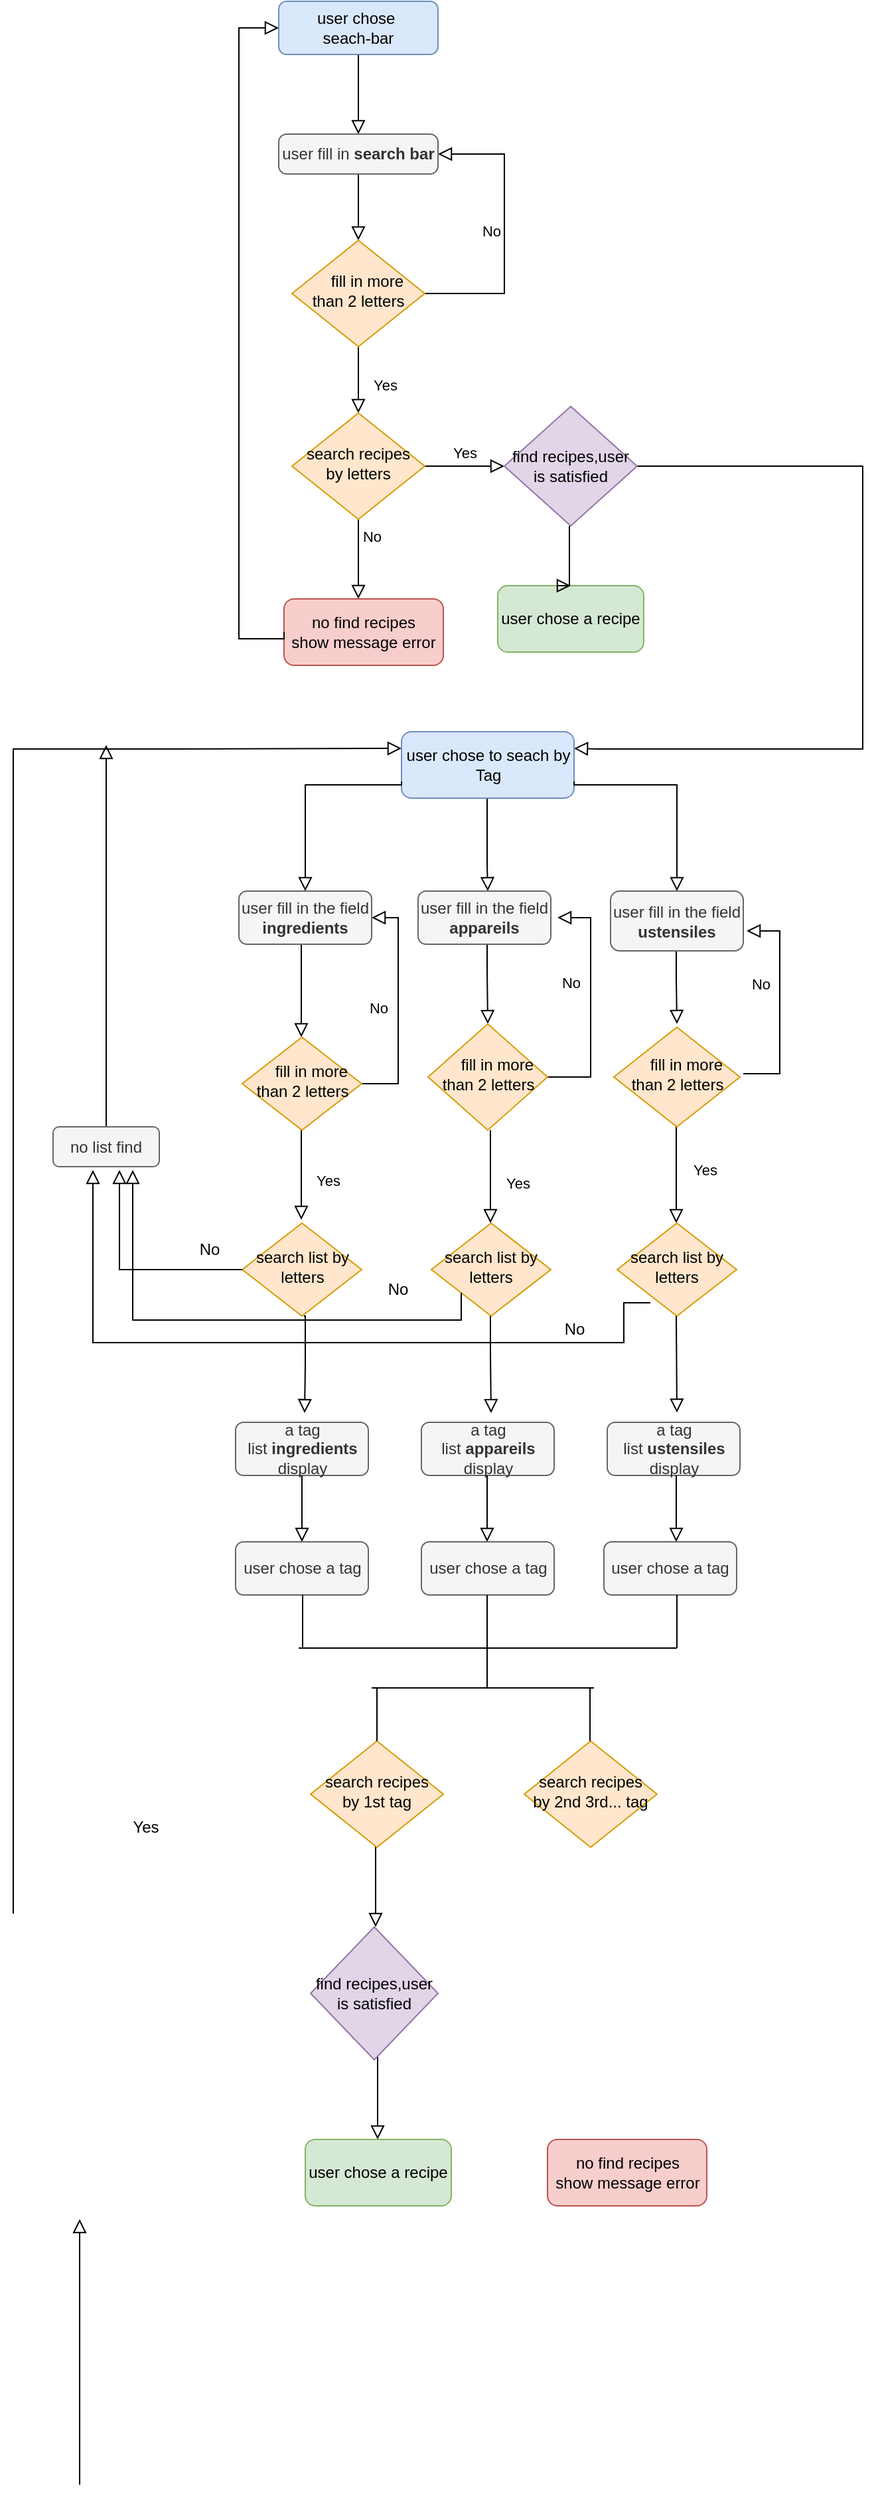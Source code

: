 <mxfile version="20.8.23" type="github">
  <diagram id="C5RBs43oDa-KdzZeNtuy" name="Page-1">
    <mxGraphModel dx="794" dy="470" grid="1" gridSize="10" guides="1" tooltips="1" connect="1" arrows="1" fold="1" page="1" pageScale="1" pageWidth="827" pageHeight="1169" math="0" shadow="0">
      <root>
        <mxCell id="WIyWlLk6GJQsqaUBKTNV-0" />
        <mxCell id="WIyWlLk6GJQsqaUBKTNV-1" parent="WIyWlLk6GJQsqaUBKTNV-0" />
        <mxCell id="X-NVyT03_OLUuBxPUhSe-19" value="" style="rounded=0;html=1;jettySize=auto;orthogonalLoop=1;fontSize=11;endArrow=block;endFill=0;endSize=8;strokeWidth=1;shadow=0;labelBackgroundColor=none;edgeStyle=orthogonalEdgeStyle;startArrow=none;" edge="1" parent="WIyWlLk6GJQsqaUBKTNV-1">
          <mxGeometry relative="1" as="geometry">
            <mxPoint x="414.5" y="1560" as="sourcePoint" />
            <mxPoint x="414.5" y="1630" as="targetPoint" />
            <Array as="points">
              <mxPoint x="414.5" y="1560" />
              <mxPoint x="414.5" y="1610" />
            </Array>
          </mxGeometry>
        </mxCell>
        <mxCell id="X-NVyT03_OLUuBxPUhSe-17" value="" style="rounded=0;html=1;jettySize=auto;orthogonalLoop=1;fontSize=11;endArrow=block;endFill=0;endSize=8;strokeWidth=1;shadow=0;labelBackgroundColor=none;edgeStyle=orthogonalEdgeStyle;startArrow=none;" edge="1" parent="WIyWlLk6GJQsqaUBKTNV-1">
          <mxGeometry relative="1" as="geometry">
            <mxPoint x="413" y="1400" as="sourcePoint" />
            <mxPoint x="413" y="1470" as="targetPoint" />
            <Array as="points">
              <mxPoint x="413" y="1400" />
              <mxPoint x="413" y="1450" />
            </Array>
          </mxGeometry>
        </mxCell>
        <mxCell id="31tux1Goh4Iy1uYEQLMt-0" value="" style="rounded=0;html=1;jettySize=auto;orthogonalLoop=1;fontSize=11;endArrow=block;endFill=0;endSize=8;strokeWidth=1;shadow=0;labelBackgroundColor=none;edgeStyle=orthogonalEdgeStyle;startArrow=none;exitX=1;exitY=0.5;exitDx=0;exitDy=0;entryX=1;entryY=0.25;entryDx=0;entryDy=0;" edge="1" parent="WIyWlLk6GJQsqaUBKTNV-1" source="0oWMRBIrys1C75dJp6SK-87" target="4S_YMhKhraTVdfH6s-NW-65">
          <mxGeometry relative="1" as="geometry">
            <mxPoint x="640" y="420" as="sourcePoint" />
            <mxPoint x="580" y="650" as="targetPoint" />
            <Array as="points">
              <mxPoint x="780" y="370" />
              <mxPoint x="780" y="583" />
              <mxPoint x="580" y="583" />
            </Array>
          </mxGeometry>
        </mxCell>
        <mxCell id="0oWMRBIrys1C75dJp6SK-9" value="" style="rounded=0;html=1;jettySize=auto;orthogonalLoop=1;fontSize=11;endArrow=block;endFill=0;endSize=8;strokeWidth=1;shadow=0;labelBackgroundColor=none;edgeStyle=orthogonalEdgeStyle;startArrow=none;exitX=0.5;exitY=1;exitDx=0;exitDy=0;entryX=0.5;entryY=0;entryDx=0;entryDy=0;" edge="1" parent="WIyWlLk6GJQsqaUBKTNV-1" source="WIyWlLk6GJQsqaUBKTNV-3" target="0oWMRBIrys1C75dJp6SK-2">
          <mxGeometry relative="1" as="geometry">
            <mxPoint x="399.25" y="30" as="sourcePoint" />
            <mxPoint x="400.75" y="100" as="targetPoint" />
            <Array as="points" />
          </mxGeometry>
        </mxCell>
        <mxCell id="WIyWlLk6GJQsqaUBKTNV-2" value="" style="rounded=0;html=1;jettySize=auto;orthogonalLoop=1;fontSize=11;endArrow=block;endFill=0;endSize=8;strokeWidth=1;shadow=0;labelBackgroundColor=none;edgeStyle=orthogonalEdgeStyle;startArrow=none;exitX=0.5;exitY=1;exitDx=0;exitDy=0;" parent="WIyWlLk6GJQsqaUBKTNV-1" source="0oWMRBIrys1C75dJp6SK-2" edge="1">
          <mxGeometry relative="1" as="geometry">
            <mxPoint x="400" y="190" as="sourcePoint" />
            <mxPoint x="400" y="200" as="targetPoint" />
            <Array as="points" />
          </mxGeometry>
        </mxCell>
        <mxCell id="WIyWlLk6GJQsqaUBKTNV-4" value="Yes" style="rounded=0;html=1;jettySize=auto;orthogonalLoop=1;fontSize=11;endArrow=block;endFill=0;endSize=8;strokeWidth=1;shadow=0;labelBackgroundColor=none;edgeStyle=orthogonalEdgeStyle;" parent="WIyWlLk6GJQsqaUBKTNV-1" source="WIyWlLk6GJQsqaUBKTNV-6" edge="1">
          <mxGeometry x="0.15" y="20" relative="1" as="geometry">
            <mxPoint as="offset" />
            <mxPoint x="400" y="330" as="targetPoint" />
          </mxGeometry>
        </mxCell>
        <mxCell id="WIyWlLk6GJQsqaUBKTNV-5" value="No" style="edgeStyle=orthogonalEdgeStyle;rounded=0;html=1;jettySize=auto;orthogonalLoop=1;fontSize=11;endArrow=block;endFill=0;endSize=8;strokeWidth=1;shadow=0;labelBackgroundColor=none;entryX=1;entryY=0.5;entryDx=0;entryDy=0;" parent="WIyWlLk6GJQsqaUBKTNV-1" source="WIyWlLk6GJQsqaUBKTNV-6" target="0oWMRBIrys1C75dJp6SK-2" edge="1">
          <mxGeometry y="10" relative="1" as="geometry">
            <mxPoint as="offset" />
            <mxPoint x="500" y="290" as="targetPoint" />
            <Array as="points">
              <mxPoint x="510" y="240" />
              <mxPoint x="510" y="135" />
            </Array>
          </mxGeometry>
        </mxCell>
        <mxCell id="WIyWlLk6GJQsqaUBKTNV-6" value="&amp;nbsp; &amp;nbsp; fill in more than 2 letters" style="rhombus;whiteSpace=wrap;html=1;shadow=0;fontFamily=Helvetica;fontSize=12;align=center;strokeWidth=1;spacing=6;spacingTop=-4;fillColor=#ffe6cc;strokeColor=#d79b00;" parent="WIyWlLk6GJQsqaUBKTNV-1" vertex="1">
          <mxGeometry x="350" y="200" width="100" height="80" as="geometry" />
        </mxCell>
        <mxCell id="WIyWlLk6GJQsqaUBKTNV-8" value="No" style="rounded=0;html=1;jettySize=auto;orthogonalLoop=1;fontSize=11;endArrow=block;endFill=0;endSize=8;strokeWidth=1;shadow=0;labelBackgroundColor=none;edgeStyle=orthogonalEdgeStyle;" parent="WIyWlLk6GJQsqaUBKTNV-1" source="WIyWlLk6GJQsqaUBKTNV-10" edge="1">
          <mxGeometry x="-0.563" y="10" relative="1" as="geometry">
            <mxPoint as="offset" />
            <mxPoint x="400" y="470" as="targetPoint" />
          </mxGeometry>
        </mxCell>
        <mxCell id="WIyWlLk6GJQsqaUBKTNV-9" value="Yes" style="edgeStyle=orthogonalEdgeStyle;rounded=0;html=1;jettySize=auto;orthogonalLoop=1;fontSize=11;endArrow=block;endFill=0;endSize=8;strokeWidth=1;shadow=0;labelBackgroundColor=none;entryX=0;entryY=0.5;entryDx=0;entryDy=0;" parent="WIyWlLk6GJQsqaUBKTNV-1" source="WIyWlLk6GJQsqaUBKTNV-10" target="0oWMRBIrys1C75dJp6SK-87" edge="1">
          <mxGeometry x="-0.005" y="10" relative="1" as="geometry">
            <mxPoint as="offset" />
            <mxPoint x="510" y="450.1" as="targetPoint" />
          </mxGeometry>
        </mxCell>
        <mxCell id="WIyWlLk6GJQsqaUBKTNV-10" value="search recipes by letters" style="rhombus;whiteSpace=wrap;html=1;shadow=0;fontFamily=Helvetica;fontSize=12;align=center;strokeWidth=1;spacing=6;spacingTop=-4;fillColor=#ffe6cc;strokeColor=#d79b00;" parent="WIyWlLk6GJQsqaUBKTNV-1" vertex="1">
          <mxGeometry x="350" y="330" width="100" height="80" as="geometry" />
        </mxCell>
        <mxCell id="WIyWlLk6GJQsqaUBKTNV-11" value="no find recipes&lt;br&gt;show message error" style="rounded=1;whiteSpace=wrap;html=1;fontSize=12;glass=0;strokeWidth=1;shadow=0;fillColor=#f8cecc;strokeColor=#b85450;" parent="WIyWlLk6GJQsqaUBKTNV-1" vertex="1">
          <mxGeometry x="344" y="470" width="120" height="50" as="geometry" />
        </mxCell>
        <mxCell id="0oWMRBIrys1C75dJp6SK-2" value="user fill in &lt;b&gt;search bar&lt;/b&gt;" style="rounded=1;whiteSpace=wrap;html=1;arcSize=20;fillColor=#f5f5f5;fontColor=#333333;strokeColor=#666666;" vertex="1" parent="WIyWlLk6GJQsqaUBKTNV-1">
          <mxGeometry x="340" y="120" width="120" height="30" as="geometry" />
        </mxCell>
        <mxCell id="0oWMRBIrys1C75dJp6SK-10" value="" style="rounded=0;html=1;jettySize=auto;orthogonalLoop=1;fontSize=11;endArrow=none;endFill=0;endSize=8;strokeWidth=1;shadow=0;labelBackgroundColor=none;edgeStyle=orthogonalEdgeStyle;startArrow=none;exitX=0.489;exitY=1.122;exitDx=0;exitDy=0;exitPerimeter=0;entryX=0.5;entryY=0;entryDx=0;entryDy=0;" edge="1" parent="WIyWlLk6GJQsqaUBKTNV-1" target="WIyWlLk6GJQsqaUBKTNV-3">
          <mxGeometry relative="1" as="geometry">
            <mxPoint x="399.25" y="30" as="sourcePoint" />
            <mxPoint x="400" y="120" as="targetPoint" />
            <Array as="points" />
          </mxGeometry>
        </mxCell>
        <mxCell id="WIyWlLk6GJQsqaUBKTNV-3" value="user chose&amp;nbsp;&lt;br&gt;seach-bar" style="rounded=1;whiteSpace=wrap;html=1;fontSize=12;glass=0;strokeWidth=1;shadow=0;fillColor=#dae8fc;strokeColor=#6c8ebf;" parent="WIyWlLk6GJQsqaUBKTNV-1" vertex="1">
          <mxGeometry x="340" y="20" width="120" height="40" as="geometry" />
        </mxCell>
        <mxCell id="0oWMRBIrys1C75dJp6SK-17" value="user chose a recipe" style="rounded=1;whiteSpace=wrap;html=1;fontSize=12;glass=0;strokeWidth=1;shadow=0;fillColor=#d5e8d4;strokeColor=#82b366;" vertex="1" parent="WIyWlLk6GJQsqaUBKTNV-1">
          <mxGeometry x="505" y="460" width="110" height="50" as="geometry" />
        </mxCell>
        <mxCell id="0oWMRBIrys1C75dJp6SK-24" value="" style="rounded=0;html=1;jettySize=auto;orthogonalLoop=1;fontSize=11;endArrow=block;endFill=0;endSize=8;strokeWidth=1;shadow=0;labelBackgroundColor=none;edgeStyle=orthogonalEdgeStyle;startArrow=none;entryX=0;entryY=0.5;entryDx=0;entryDy=0;exitX=0;exitY=0.5;exitDx=0;exitDy=0;" edge="1" parent="WIyWlLk6GJQsqaUBKTNV-1" source="WIyWlLk6GJQsqaUBKTNV-11" target="WIyWlLk6GJQsqaUBKTNV-3">
          <mxGeometry relative="1" as="geometry">
            <mxPoint x="320" y="620" as="sourcePoint" />
            <mxPoint x="300" y="10" as="targetPoint" />
            <Array as="points">
              <mxPoint x="344" y="500" />
              <mxPoint x="310" y="500" />
              <mxPoint x="310" y="40" />
            </Array>
          </mxGeometry>
        </mxCell>
        <mxCell id="0oWMRBIrys1C75dJp6SK-87" value="find recipes,user is satisfied" style="rhombus;whiteSpace=wrap;html=1;fillColor=#e1d5e7;strokeColor=#9673a6;" vertex="1" parent="WIyWlLk6GJQsqaUBKTNV-1">
          <mxGeometry x="510" y="325" width="100" height="90" as="geometry" />
        </mxCell>
        <mxCell id="31tux1Goh4Iy1uYEQLMt-1" value="" style="rounded=0;html=1;jettySize=auto;orthogonalLoop=1;fontSize=11;endArrow=block;endFill=0;endSize=8;strokeWidth=1;shadow=0;labelBackgroundColor=none;edgeStyle=orthogonalEdgeStyle;startArrow=none;exitX=0.5;exitY=1;exitDx=0;exitDy=0;" edge="1" parent="WIyWlLk6GJQsqaUBKTNV-1">
          <mxGeometry relative="1" as="geometry">
            <mxPoint x="559" y="415" as="sourcePoint" />
            <mxPoint x="560" y="460" as="targetPoint" />
            <Array as="points">
              <mxPoint x="559" y="445" />
              <mxPoint x="559" y="445" />
            </Array>
          </mxGeometry>
        </mxCell>
        <mxCell id="4S_YMhKhraTVdfH6s-NW-54" value="Yes" style="rounded=0;html=1;jettySize=auto;orthogonalLoop=1;fontSize=11;endArrow=block;endFill=0;endSize=8;strokeWidth=1;shadow=0;labelBackgroundColor=none;edgeStyle=orthogonalEdgeStyle;" edge="1" parent="WIyWlLk6GJQsqaUBKTNV-1">
          <mxGeometry x="0.143" y="20" relative="1" as="geometry">
            <mxPoint as="offset" />
            <mxPoint x="357" y="867.5" as="sourcePoint" />
            <mxPoint x="357" y="937.5" as="targetPoint" />
          </mxGeometry>
        </mxCell>
        <mxCell id="4S_YMhKhraTVdfH6s-NW-55" value="Yes" style="rounded=0;html=1;jettySize=auto;orthogonalLoop=1;fontSize=11;endArrow=block;endFill=0;endSize=8;strokeWidth=1;shadow=0;labelBackgroundColor=none;edgeStyle=orthogonalEdgeStyle;" edge="1" parent="WIyWlLk6GJQsqaUBKTNV-1">
          <mxGeometry x="0.111" y="21" relative="1" as="geometry">
            <mxPoint as="offset" />
            <mxPoint x="639.5" y="870" as="sourcePoint" />
            <mxPoint x="639.5" y="940" as="targetPoint" />
            <Array as="points">
              <mxPoint x="639.5" y="860" />
              <mxPoint x="639.5" y="860" />
            </Array>
          </mxGeometry>
        </mxCell>
        <mxCell id="4S_YMhKhraTVdfH6s-NW-56" value="Yes" style="rounded=0;html=1;jettySize=auto;orthogonalLoop=1;fontSize=11;endArrow=block;endFill=0;endSize=8;strokeWidth=1;shadow=0;labelBackgroundColor=none;edgeStyle=orthogonalEdgeStyle;" edge="1" parent="WIyWlLk6GJQsqaUBKTNV-1">
          <mxGeometry x="0.143" y="20" relative="1" as="geometry">
            <mxPoint as="offset" />
            <mxPoint x="499.5" y="870" as="sourcePoint" />
            <mxPoint x="499.5" y="940" as="targetPoint" />
          </mxGeometry>
        </mxCell>
        <mxCell id="4S_YMhKhraTVdfH6s-NW-57" value="" style="rounded=0;html=1;jettySize=auto;orthogonalLoop=1;fontSize=11;endArrow=block;endFill=0;endSize=8;strokeWidth=1;shadow=0;labelBackgroundColor=none;edgeStyle=orthogonalEdgeStyle;startArrow=none;entryX=0;entryY=0.25;entryDx=0;entryDy=0;entryPerimeter=0;" edge="1" parent="WIyWlLk6GJQsqaUBKTNV-1" target="4S_YMhKhraTVdfH6s-NW-65">
          <mxGeometry relative="1" as="geometry">
            <mxPoint x="140" y="1460" as="sourcePoint" />
            <mxPoint x="380" y="640" as="targetPoint" />
            <Array as="points">
              <mxPoint x="140" y="583" />
              <mxPoint x="260" y="583" />
            </Array>
          </mxGeometry>
        </mxCell>
        <mxCell id="4S_YMhKhraTVdfH6s-NW-58" value="" style="rounded=0;html=1;jettySize=auto;orthogonalLoop=1;fontSize=11;endArrow=block;endFill=0;endSize=8;strokeWidth=1;shadow=0;labelBackgroundColor=none;edgeStyle=orthogonalEdgeStyle;startArrow=none;exitX=0.5;exitY=0;exitDx=0;exitDy=0;" edge="1" parent="WIyWlLk6GJQsqaUBKTNV-1" source="4S_YMhKhraTVdfH6s-NW-74">
          <mxGeometry relative="1" as="geometry">
            <mxPoint x="210" y="780" as="sourcePoint" />
            <mxPoint x="210" y="580" as="targetPoint" />
            <Array as="points">
              <mxPoint x="210" y="868" />
            </Array>
          </mxGeometry>
        </mxCell>
        <mxCell id="4S_YMhKhraTVdfH6s-NW-59" value="No" style="edgeStyle=orthogonalEdgeStyle;rounded=0;html=1;jettySize=auto;orthogonalLoop=1;fontSize=11;endArrow=block;endFill=0;endSize=8;strokeWidth=1;shadow=0;labelBackgroundColor=none;exitX=1;exitY=0.5;exitDx=0;exitDy=0;entryX=1;entryY=0.5;entryDx=0;entryDy=0;" edge="1" parent="WIyWlLk6GJQsqaUBKTNV-1" source="4S_YMhKhraTVdfH6s-NW-71" target="4S_YMhKhraTVdfH6s-NW-66">
          <mxGeometry x="-0.023" y="15" relative="1" as="geometry">
            <mxPoint as="offset" />
            <mxPoint x="410" y="850" as="sourcePoint" />
            <mxPoint x="430" y="760" as="targetPoint" />
            <Array as="points">
              <mxPoint x="430" y="835" />
              <mxPoint x="430" y="710" />
            </Array>
          </mxGeometry>
        </mxCell>
        <mxCell id="4S_YMhKhraTVdfH6s-NW-60" value="No" style="edgeStyle=orthogonalEdgeStyle;rounded=0;html=1;jettySize=auto;orthogonalLoop=1;fontSize=11;endArrow=block;endFill=0;endSize=8;strokeWidth=1;shadow=0;labelBackgroundColor=none;exitX=0.93;exitY=0.5;exitDx=0;exitDy=0;exitPerimeter=0;" edge="1" parent="WIyWlLk6GJQsqaUBKTNV-1" source="4S_YMhKhraTVdfH6s-NW-72">
          <mxGeometry x="0.189" y="15" relative="1" as="geometry">
            <mxPoint as="offset" />
            <mxPoint x="540" y="885" as="sourcePoint" />
            <mxPoint x="550" y="710" as="targetPoint" />
            <Array as="points">
              <mxPoint x="575" y="830" />
              <mxPoint x="575" y="710" />
            </Array>
          </mxGeometry>
        </mxCell>
        <mxCell id="4S_YMhKhraTVdfH6s-NW-61" value="" style="rounded=0;html=1;jettySize=auto;orthogonalLoop=1;fontSize=11;endArrow=block;endFill=0;endSize=8;strokeWidth=1;shadow=0;labelBackgroundColor=none;edgeStyle=orthogonalEdgeStyle;startArrow=none;" edge="1" parent="WIyWlLk6GJQsqaUBKTNV-1">
          <mxGeometry relative="1" as="geometry">
            <mxPoint x="639.5" y="735" as="sourcePoint" />
            <mxPoint x="640" y="790" as="targetPoint" />
            <Array as="points">
              <mxPoint x="639.5" y="755" />
            </Array>
          </mxGeometry>
        </mxCell>
        <mxCell id="4S_YMhKhraTVdfH6s-NW-62" value="" style="rounded=0;html=1;jettySize=auto;orthogonalLoop=1;fontSize=11;endArrow=block;endFill=0;endSize=8;strokeWidth=1;shadow=0;labelBackgroundColor=none;edgeStyle=orthogonalEdgeStyle;startArrow=none;exitX=0.5;exitY=1;exitDx=0;exitDy=0;" edge="1" parent="WIyWlLk6GJQsqaUBKTNV-1">
          <mxGeometry relative="1" as="geometry">
            <mxPoint x="497" y="620" as="sourcePoint" />
            <mxPoint x="497.5" y="690" as="targetPoint" />
            <Array as="points">
              <mxPoint x="497.5" y="670" />
              <mxPoint x="497.5" y="670" />
            </Array>
          </mxGeometry>
        </mxCell>
        <mxCell id="4S_YMhKhraTVdfH6s-NW-63" value="" style="rounded=0;html=1;jettySize=auto;orthogonalLoop=1;fontSize=11;endArrow=block;endFill=0;endSize=8;strokeWidth=1;shadow=0;labelBackgroundColor=none;edgeStyle=orthogonalEdgeStyle;startArrow=none;exitX=0.5;exitY=1;exitDx=0;exitDy=0;" edge="1" parent="WIyWlLk6GJQsqaUBKTNV-1">
          <mxGeometry relative="1" as="geometry">
            <mxPoint x="497" y="730" as="sourcePoint" />
            <mxPoint x="497.5" y="790" as="targetPoint" />
            <Array as="points">
              <mxPoint x="497.5" y="750" />
              <mxPoint x="497.5" y="750" />
            </Array>
          </mxGeometry>
        </mxCell>
        <mxCell id="4S_YMhKhraTVdfH6s-NW-64" value="" style="rounded=0;html=1;jettySize=auto;orthogonalLoop=1;fontSize=11;endArrow=block;endFill=0;endSize=8;strokeWidth=1;shadow=0;labelBackgroundColor=none;edgeStyle=orthogonalEdgeStyle;startArrow=none;" edge="1" parent="WIyWlLk6GJQsqaUBKTNV-1">
          <mxGeometry relative="1" as="geometry">
            <mxPoint x="357" y="750" as="sourcePoint" />
            <mxPoint x="357" y="800" as="targetPoint" />
            <Array as="points">
              <mxPoint x="357" y="730" />
              <mxPoint x="357" y="730" />
            </Array>
          </mxGeometry>
        </mxCell>
        <mxCell id="4S_YMhKhraTVdfH6s-NW-65" value="user chose to seach by Tag" style="rounded=1;whiteSpace=wrap;html=1;fontSize=12;glass=0;strokeWidth=1;shadow=0;fillColor=#dae8fc;strokeColor=#6c8ebf;" vertex="1" parent="WIyWlLk6GJQsqaUBKTNV-1">
          <mxGeometry x="432.5" y="570" width="130" height="50" as="geometry" />
        </mxCell>
        <mxCell id="4S_YMhKhraTVdfH6s-NW-66" value="user fill in the field &lt;b&gt;ingredients&lt;/b&gt;" style="rounded=1;whiteSpace=wrap;html=1;fillColor=#f5f5f5;fontColor=#333333;strokeColor=#666666;" vertex="1" parent="WIyWlLk6GJQsqaUBKTNV-1">
          <mxGeometry x="310" y="690" width="100" height="40" as="geometry" />
        </mxCell>
        <mxCell id="4S_YMhKhraTVdfH6s-NW-67" value="user fill in the field &lt;b&gt;appareils&lt;/b&gt;" style="rounded=1;whiteSpace=wrap;html=1;fillColor=#f5f5f5;fontColor=#333333;strokeColor=#666666;" vertex="1" parent="WIyWlLk6GJQsqaUBKTNV-1">
          <mxGeometry x="445" y="690" width="100" height="40" as="geometry" />
        </mxCell>
        <mxCell id="4S_YMhKhraTVdfH6s-NW-68" value="user fill in the field &lt;b&gt;ustensiles&lt;/b&gt;" style="rounded=1;whiteSpace=wrap;html=1;fillColor=#f5f5f5;fontColor=#333333;strokeColor=#666666;" vertex="1" parent="WIyWlLk6GJQsqaUBKTNV-1">
          <mxGeometry x="590" y="690" width="100" height="45" as="geometry" />
        </mxCell>
        <mxCell id="4S_YMhKhraTVdfH6s-NW-69" value="" style="rounded=0;html=1;jettySize=auto;orthogonalLoop=1;fontSize=11;endArrow=block;endFill=0;endSize=8;strokeWidth=1;shadow=0;labelBackgroundColor=none;edgeStyle=orthogonalEdgeStyle;startArrow=none;exitX=0;exitY=0.75;exitDx=0;exitDy=0;" edge="1" parent="WIyWlLk6GJQsqaUBKTNV-1" source="4S_YMhKhraTVdfH6s-NW-65">
          <mxGeometry relative="1" as="geometry">
            <mxPoint x="360" y="660" as="sourcePoint" />
            <mxPoint x="360" y="690" as="targetPoint" />
            <Array as="points">
              <mxPoint x="433" y="610" />
              <mxPoint x="360" y="610" />
            </Array>
          </mxGeometry>
        </mxCell>
        <mxCell id="4S_YMhKhraTVdfH6s-NW-70" value="" style="rounded=0;html=1;jettySize=auto;orthogonalLoop=1;fontSize=11;endArrow=block;endFill=0;endSize=8;strokeWidth=1;shadow=0;labelBackgroundColor=none;edgeStyle=orthogonalEdgeStyle;startArrow=none;exitX=1;exitY=0.75;exitDx=0;exitDy=0;" edge="1" parent="WIyWlLk6GJQsqaUBKTNV-1" source="4S_YMhKhraTVdfH6s-NW-65">
          <mxGeometry relative="1" as="geometry">
            <mxPoint x="720.5" y="660" as="sourcePoint" />
            <mxPoint x="640" y="690" as="targetPoint" />
            <Array as="points">
              <mxPoint x="563" y="610" />
              <mxPoint x="640" y="610" />
            </Array>
          </mxGeometry>
        </mxCell>
        <mxCell id="4S_YMhKhraTVdfH6s-NW-71" value="&amp;nbsp; &amp;nbsp; fill in more than 2 letters" style="rhombus;whiteSpace=wrap;html=1;shadow=0;fontFamily=Helvetica;fontSize=12;align=center;strokeWidth=1;spacing=6;spacingTop=-4;fillColor=#ffe6cc;strokeColor=#d79b00;" vertex="1" parent="WIyWlLk6GJQsqaUBKTNV-1">
          <mxGeometry x="312.5" y="800" width="90" height="70" as="geometry" />
        </mxCell>
        <mxCell id="4S_YMhKhraTVdfH6s-NW-72" value="&amp;nbsp; &amp;nbsp; fill in more than 2 letters" style="rhombus;whiteSpace=wrap;html=1;shadow=0;fontFamily=Helvetica;fontSize=12;align=center;strokeWidth=1;spacing=6;spacingTop=-4;fillColor=#ffe6cc;strokeColor=#d79b00;" vertex="1" parent="WIyWlLk6GJQsqaUBKTNV-1">
          <mxGeometry x="452.5" y="790" width="90" height="80" as="geometry" />
        </mxCell>
        <mxCell id="4S_YMhKhraTVdfH6s-NW-73" value="&amp;nbsp; &amp;nbsp; fill in more than 2 letters" style="rhombus;whiteSpace=wrap;html=1;shadow=0;fontFamily=Helvetica;fontSize=12;align=center;strokeWidth=1;spacing=6;spacingTop=-4;fillColor=#ffe6cc;strokeColor=#d79b00;" vertex="1" parent="WIyWlLk6GJQsqaUBKTNV-1">
          <mxGeometry x="592.5" y="792.5" width="95" height="75" as="geometry" />
        </mxCell>
        <mxCell id="4S_YMhKhraTVdfH6s-NW-74" value="no list find" style="rounded=1;whiteSpace=wrap;html=1;fillColor=#f5f5f5;fontColor=#333333;strokeColor=#666666;" vertex="1" parent="WIyWlLk6GJQsqaUBKTNV-1">
          <mxGeometry x="170" y="867.5" width="80" height="30" as="geometry" />
        </mxCell>
        <mxCell id="4S_YMhKhraTVdfH6s-NW-75" value="a tag list&amp;nbsp;&lt;b style=&quot;border-color: var(--border-color);&quot;&gt;appareils&lt;/b&gt;&lt;br&gt;display" style="rounded=1;whiteSpace=wrap;html=1;fillColor=#f5f5f5;fontColor=#333333;strokeColor=#666666;" vertex="1" parent="WIyWlLk6GJQsqaUBKTNV-1">
          <mxGeometry x="447.5" y="1090" width="100" height="40" as="geometry" />
        </mxCell>
        <mxCell id="4S_YMhKhraTVdfH6s-NW-76" value="a tag list&amp;nbsp;&lt;b style=&quot;border-color: var(--border-color);&quot;&gt;ustensiles&lt;/b&gt;&lt;br&gt;display" style="rounded=1;whiteSpace=wrap;html=1;fillColor=#f5f5f5;fontColor=#333333;strokeColor=#666666;" vertex="1" parent="WIyWlLk6GJQsqaUBKTNV-1">
          <mxGeometry x="587.5" y="1090" width="100" height="40" as="geometry" />
        </mxCell>
        <mxCell id="4S_YMhKhraTVdfH6s-NW-77" value="a tag list&amp;nbsp;&lt;b&gt;ingredients &lt;/b&gt;display" style="rounded=1;whiteSpace=wrap;html=1;fillColor=#f5f5f5;fontColor=#333333;strokeColor=#666666;" vertex="1" parent="WIyWlLk6GJQsqaUBKTNV-1">
          <mxGeometry x="307.5" y="1090" width="100" height="40" as="geometry" />
        </mxCell>
        <mxCell id="4S_YMhKhraTVdfH6s-NW-79" style="edgeStyle=orthogonalEdgeStyle;rounded=0;orthogonalLoop=1;jettySize=auto;html=1;exitX=0.5;exitY=1;exitDx=0;exitDy=0;strokeColor=default;" edge="1" parent="WIyWlLk6GJQsqaUBKTNV-1" source="4S_YMhKhraTVdfH6s-NW-74" target="4S_YMhKhraTVdfH6s-NW-74">
          <mxGeometry relative="1" as="geometry" />
        </mxCell>
        <mxCell id="4S_YMhKhraTVdfH6s-NW-80" value="user chose a tag" style="rounded=1;whiteSpace=wrap;html=1;fillColor=#f5f5f5;fontColor=#333333;strokeColor=#666666;" vertex="1" parent="WIyWlLk6GJQsqaUBKTNV-1">
          <mxGeometry x="585" y="1180" width="100" height="40" as="geometry" />
        </mxCell>
        <mxCell id="4S_YMhKhraTVdfH6s-NW-81" value="user chose a tag" style="rounded=1;whiteSpace=wrap;html=1;fillColor=#f5f5f5;fontColor=#333333;strokeColor=#666666;" vertex="1" parent="WIyWlLk6GJQsqaUBKTNV-1">
          <mxGeometry x="447.5" y="1180" width="100" height="40" as="geometry" />
        </mxCell>
        <mxCell id="4S_YMhKhraTVdfH6s-NW-82" value="user chose a tag" style="rounded=1;whiteSpace=wrap;html=1;fillColor=#f5f5f5;fontColor=#333333;strokeColor=#666666;" vertex="1" parent="WIyWlLk6GJQsqaUBKTNV-1">
          <mxGeometry x="307.5" y="1180" width="100" height="40" as="geometry" />
        </mxCell>
        <mxCell id="4S_YMhKhraTVdfH6s-NW-83" value="" style="rounded=0;html=1;jettySize=auto;orthogonalLoop=1;fontSize=11;endArrow=block;endFill=0;endSize=8;strokeWidth=1;shadow=0;labelBackgroundColor=none;edgeStyle=orthogonalEdgeStyle;startArrow=none;entryX=0.5;entryY=0;entryDx=0;entryDy=0;exitX=0.5;exitY=1;exitDx=0;exitDy=0;" edge="1" parent="WIyWlLk6GJQsqaUBKTNV-1" source="4S_YMhKhraTVdfH6s-NW-77" target="4S_YMhKhraTVdfH6s-NW-82">
          <mxGeometry relative="1" as="geometry">
            <mxPoint x="177.5" y="1220" as="sourcePoint" />
            <mxPoint x="182.5" y="1470" as="targetPoint" />
            <Array as="points" />
          </mxGeometry>
        </mxCell>
        <mxCell id="4S_YMhKhraTVdfH6s-NW-84" value="" style="rounded=0;html=1;jettySize=auto;orthogonalLoop=1;fontSize=11;endArrow=block;endFill=0;endSize=8;strokeWidth=1;shadow=0;labelBackgroundColor=none;edgeStyle=orthogonalEdgeStyle;startArrow=none;entryX=0.5;entryY=0;entryDx=0;entryDy=0;exitX=0.5;exitY=1;exitDx=0;exitDy=0;" edge="1" parent="WIyWlLk6GJQsqaUBKTNV-1">
          <mxGeometry relative="1" as="geometry">
            <mxPoint x="497" y="1130" as="sourcePoint" />
            <mxPoint x="497" y="1180" as="targetPoint" />
            <Array as="points">
              <mxPoint x="497.5" y="1179.75" />
            </Array>
          </mxGeometry>
        </mxCell>
        <mxCell id="4S_YMhKhraTVdfH6s-NW-85" value="" style="rounded=0;html=1;jettySize=auto;orthogonalLoop=1;fontSize=11;endArrow=block;endFill=0;endSize=8;strokeWidth=1;shadow=0;labelBackgroundColor=none;edgeStyle=orthogonalEdgeStyle;startArrow=none;entryX=0.5;entryY=0;entryDx=0;entryDy=0;exitX=0.5;exitY=1;exitDx=0;exitDy=0;" edge="1" parent="WIyWlLk6GJQsqaUBKTNV-1">
          <mxGeometry relative="1" as="geometry">
            <mxPoint x="639.5" y="1130" as="sourcePoint" />
            <mxPoint x="639.5" y="1180" as="targetPoint" />
            <Array as="points" />
          </mxGeometry>
        </mxCell>
        <mxCell id="4S_YMhKhraTVdfH6s-NW-87" value="" style="rounded=0;html=1;jettySize=auto;orthogonalLoop=1;fontSize=11;endArrow=block;endFill=0;endSize=8;strokeWidth=1;shadow=0;labelBackgroundColor=none;edgeStyle=orthogonalEdgeStyle;startArrow=none;" edge="1" parent="WIyWlLk6GJQsqaUBKTNV-1">
          <mxGeometry relative="1" as="geometry">
            <mxPoint x="190" y="1890" as="sourcePoint" />
            <mxPoint x="190" y="1690" as="targetPoint" />
            <Array as="points">
              <mxPoint x="190" y="1700" />
            </Array>
          </mxGeometry>
        </mxCell>
        <mxCell id="4S_YMhKhraTVdfH6s-NW-88" value="Yes" style="text;html=1;strokeColor=none;fillColor=none;align=center;verticalAlign=middle;whiteSpace=wrap;rounded=0;" vertex="1" parent="WIyWlLk6GJQsqaUBKTNV-1">
          <mxGeometry x="210" y="1380" width="60" height="30" as="geometry" />
        </mxCell>
        <mxCell id="4S_YMhKhraTVdfH6s-NW-89" value="search list by letters" style="rhombus;whiteSpace=wrap;html=1;shadow=0;fontFamily=Helvetica;fontSize=12;align=center;strokeWidth=1;spacing=6;spacingTop=-4;fillColor=#ffe6cc;strokeColor=#d79b00;" vertex="1" parent="WIyWlLk6GJQsqaUBKTNV-1">
          <mxGeometry x="312.5" y="940" width="90" height="70" as="geometry" />
        </mxCell>
        <mxCell id="4S_YMhKhraTVdfH6s-NW-90" value="search list by letters" style="rhombus;whiteSpace=wrap;html=1;shadow=0;fontFamily=Helvetica;fontSize=12;align=center;strokeWidth=1;spacing=6;spacingTop=-4;fillColor=#ffe6cc;strokeColor=#d79b00;" vertex="1" parent="WIyWlLk6GJQsqaUBKTNV-1">
          <mxGeometry x="455" y="940" width="90" height="70" as="geometry" />
        </mxCell>
        <mxCell id="4S_YMhKhraTVdfH6s-NW-91" value="search list by letters" style="rhombus;whiteSpace=wrap;html=1;shadow=0;fontFamily=Helvetica;fontSize=12;align=center;strokeWidth=1;spacing=6;spacingTop=-4;fillColor=#ffe6cc;strokeColor=#d79b00;" vertex="1" parent="WIyWlLk6GJQsqaUBKTNV-1">
          <mxGeometry x="595" y="940" width="90" height="70" as="geometry" />
        </mxCell>
        <mxCell id="4S_YMhKhraTVdfH6s-NW-94" value="" style="rounded=0;html=1;jettySize=auto;orthogonalLoop=1;fontSize=11;endArrow=block;endFill=0;endSize=8;strokeWidth=1;shadow=0;labelBackgroundColor=none;edgeStyle=orthogonalEdgeStyle;startArrow=none;exitX=0.5;exitY=1;exitDx=0;exitDy=0;entryX=0.525;entryY=-0.183;entryDx=0;entryDy=0;entryPerimeter=0;" edge="1" parent="WIyWlLk6GJQsqaUBKTNV-1" target="4S_YMhKhraTVdfH6s-NW-76">
          <mxGeometry relative="1" as="geometry">
            <mxPoint x="639.5" y="1010" as="sourcePoint" />
            <mxPoint x="639.5" y="1070" as="targetPoint" />
            <Array as="points" />
          </mxGeometry>
        </mxCell>
        <mxCell id="4S_YMhKhraTVdfH6s-NW-95" value="" style="rounded=0;html=1;jettySize=auto;orthogonalLoop=1;fontSize=11;endArrow=block;endFill=0;endSize=8;strokeWidth=1;shadow=0;labelBackgroundColor=none;edgeStyle=orthogonalEdgeStyle;startArrow=none;exitX=0;exitY=0.5;exitDx=0;exitDy=0;" edge="1" parent="WIyWlLk6GJQsqaUBKTNV-1" source="4S_YMhKhraTVdfH6s-NW-89">
          <mxGeometry relative="1" as="geometry">
            <mxPoint x="180" y="1070" as="sourcePoint" />
            <mxPoint x="220" y="900" as="targetPoint" />
            <Array as="points">
              <mxPoint x="220" y="975" />
            </Array>
          </mxGeometry>
        </mxCell>
        <mxCell id="4S_YMhKhraTVdfH6s-NW-96" value="" style="rounded=0;html=1;jettySize=auto;orthogonalLoop=1;fontSize=11;endArrow=block;endFill=0;endSize=8;strokeWidth=1;shadow=0;labelBackgroundColor=none;edgeStyle=orthogonalEdgeStyle;startArrow=none;exitX=0;exitY=1;exitDx=0;exitDy=0;" edge="1" parent="WIyWlLk6GJQsqaUBKTNV-1" source="4S_YMhKhraTVdfH6s-NW-90">
          <mxGeometry relative="1" as="geometry">
            <mxPoint x="460" y="1040" as="sourcePoint" />
            <mxPoint x="230" y="900" as="targetPoint" />
            <Array as="points">
              <mxPoint x="478" y="1013" />
              <mxPoint x="230" y="1013" />
            </Array>
          </mxGeometry>
        </mxCell>
        <mxCell id="4S_YMhKhraTVdfH6s-NW-97" value="" style="rounded=0;html=1;jettySize=auto;orthogonalLoop=1;fontSize=11;endArrow=block;endFill=0;endSize=8;strokeWidth=1;shadow=0;labelBackgroundColor=none;edgeStyle=orthogonalEdgeStyle;startArrow=none;" edge="1" parent="WIyWlLk6GJQsqaUBKTNV-1">
          <mxGeometry relative="1" as="geometry">
            <mxPoint x="620" y="1000" as="sourcePoint" />
            <mxPoint x="200" y="900" as="targetPoint" />
            <Array as="points">
              <mxPoint x="600" y="1000" />
              <mxPoint x="600" y="1030" />
              <mxPoint x="200" y="1030" />
            </Array>
          </mxGeometry>
        </mxCell>
        <mxCell id="4S_YMhKhraTVdfH6s-NW-98" value="No" style="text;html=1;strokeColor=none;fillColor=none;align=center;verticalAlign=middle;whiteSpace=wrap;rounded=0;" vertex="1" parent="WIyWlLk6GJQsqaUBKTNV-1">
          <mxGeometry x="267.5" y="950" width="40" height="20" as="geometry" />
        </mxCell>
        <mxCell id="4S_YMhKhraTVdfH6s-NW-99" value="No" style="text;html=1;strokeColor=none;fillColor=none;align=center;verticalAlign=middle;whiteSpace=wrap;rounded=0;" vertex="1" parent="WIyWlLk6GJQsqaUBKTNV-1">
          <mxGeometry x="542.5" y="1010" width="40" height="20" as="geometry" />
        </mxCell>
        <mxCell id="4S_YMhKhraTVdfH6s-NW-100" value="No" style="text;html=1;strokeColor=none;fillColor=none;align=center;verticalAlign=middle;whiteSpace=wrap;rounded=0;" vertex="1" parent="WIyWlLk6GJQsqaUBKTNV-1">
          <mxGeometry x="410" y="980" width="40" height="20" as="geometry" />
        </mxCell>
        <mxCell id="4S_YMhKhraTVdfH6s-NW-101" value="search recipes by 1st tag" style="rhombus;whiteSpace=wrap;html=1;shadow=0;fontFamily=Helvetica;fontSize=12;align=center;strokeWidth=1;spacing=6;spacingTop=-4;fillColor=#ffe6cc;strokeColor=#d79b00;" vertex="1" parent="WIyWlLk6GJQsqaUBKTNV-1">
          <mxGeometry x="364" y="1330" width="100" height="80" as="geometry" />
        </mxCell>
        <mxCell id="4S_YMhKhraTVdfH6s-NW-102" value="search recipes by 2nd 3rd... tag" style="rhombus;whiteSpace=wrap;html=1;shadow=0;fontFamily=Helvetica;fontSize=12;align=center;strokeWidth=1;spacing=6;spacingTop=-4;fillColor=#ffe6cc;strokeColor=#d79b00;" vertex="1" parent="WIyWlLk6GJQsqaUBKTNV-1">
          <mxGeometry x="525" y="1330" width="100" height="80" as="geometry" />
        </mxCell>
        <mxCell id="4S_YMhKhraTVdfH6s-NW-104" value="find recipes,user is satisfied" style="rhombus;whiteSpace=wrap;html=1;fillColor=#e1d5e7;strokeColor=#9673a6;" vertex="1" parent="WIyWlLk6GJQsqaUBKTNV-1">
          <mxGeometry x="364" y="1470" width="96" height="100" as="geometry" />
        </mxCell>
        <mxCell id="4S_YMhKhraTVdfH6s-NW-107" value="No" style="edgeStyle=orthogonalEdgeStyle;rounded=0;html=1;jettySize=auto;orthogonalLoop=1;fontSize=11;endArrow=block;endFill=0;endSize=8;strokeWidth=1;shadow=0;labelBackgroundColor=none;entryX=1;entryY=0.5;entryDx=0;entryDy=0;exitX=1;exitY=0.5;exitDx=0;exitDy=0;" edge="1" parent="WIyWlLk6GJQsqaUBKTNV-1">
          <mxGeometry x="0.189" y="15" relative="1" as="geometry">
            <mxPoint as="offset" />
            <mxPoint x="690" y="827.5" as="sourcePoint" />
            <mxPoint x="692.5" y="720" as="targetPoint" />
            <Array as="points">
              <mxPoint x="717.5" y="828" />
              <mxPoint x="717.5" y="720" />
            </Array>
          </mxGeometry>
        </mxCell>
        <mxCell id="X-NVyT03_OLUuBxPUhSe-2" value="" style="endArrow=none;html=1;rounded=0;strokeColor=default;" edge="1" parent="WIyWlLk6GJQsqaUBKTNV-1">
          <mxGeometry width="50" height="50" relative="1" as="geometry">
            <mxPoint x="358" y="1260" as="sourcePoint" />
            <mxPoint x="358" y="1220" as="targetPoint" />
          </mxGeometry>
        </mxCell>
        <mxCell id="X-NVyT03_OLUuBxPUhSe-3" value="" style="endArrow=none;html=1;rounded=0;strokeColor=default;" edge="1" parent="WIyWlLk6GJQsqaUBKTNV-1">
          <mxGeometry width="50" height="50" relative="1" as="geometry">
            <mxPoint x="497" y="1260" as="sourcePoint" />
            <mxPoint x="497" y="1220" as="targetPoint" />
          </mxGeometry>
        </mxCell>
        <mxCell id="X-NVyT03_OLUuBxPUhSe-4" value="" style="endArrow=none;html=1;rounded=0;strokeColor=default;" edge="1" parent="WIyWlLk6GJQsqaUBKTNV-1">
          <mxGeometry width="50" height="50" relative="1" as="geometry">
            <mxPoint x="640" y="1260" as="sourcePoint" />
            <mxPoint x="640" y="1220" as="targetPoint" />
          </mxGeometry>
        </mxCell>
        <mxCell id="X-NVyT03_OLUuBxPUhSe-5" value="" style="endArrow=none;html=1;rounded=0;strokeColor=default;" edge="1" parent="WIyWlLk6GJQsqaUBKTNV-1">
          <mxGeometry width="50" height="50" relative="1" as="geometry">
            <mxPoint x="355" y="1260" as="sourcePoint" />
            <mxPoint x="640" y="1260" as="targetPoint" />
          </mxGeometry>
        </mxCell>
        <mxCell id="X-NVyT03_OLUuBxPUhSe-6" value="" style="endArrow=none;html=1;rounded=0;strokeColor=default;" edge="1" parent="WIyWlLk6GJQsqaUBKTNV-1">
          <mxGeometry width="50" height="50" relative="1" as="geometry">
            <mxPoint x="497" y="1260" as="sourcePoint" />
            <mxPoint x="497" y="1290" as="targetPoint" />
            <Array as="points">
              <mxPoint x="497" y="1270" />
              <mxPoint x="497" y="1250" />
            </Array>
          </mxGeometry>
        </mxCell>
        <mxCell id="X-NVyT03_OLUuBxPUhSe-7" value="" style="endArrow=none;html=1;rounded=0;strokeColor=default;" edge="1" parent="WIyWlLk6GJQsqaUBKTNV-1">
          <mxGeometry width="50" height="50" relative="1" as="geometry">
            <mxPoint x="410" y="1290" as="sourcePoint" />
            <mxPoint x="577.5" y="1290" as="targetPoint" />
          </mxGeometry>
        </mxCell>
        <mxCell id="X-NVyT03_OLUuBxPUhSe-8" value="" style="endArrow=none;html=1;rounded=0;strokeColor=default;entryX=0.5;entryY=0;entryDx=0;entryDy=0;" edge="1" parent="WIyWlLk6GJQsqaUBKTNV-1" target="4S_YMhKhraTVdfH6s-NW-101">
          <mxGeometry width="50" height="50" relative="1" as="geometry">
            <mxPoint x="414" y="1290" as="sourcePoint" />
            <mxPoint x="490" y="1220" as="targetPoint" />
          </mxGeometry>
        </mxCell>
        <mxCell id="X-NVyT03_OLUuBxPUhSe-9" value="" style="endArrow=none;html=1;rounded=0;strokeColor=default;entryX=0.5;entryY=0;entryDx=0;entryDy=0;" edge="1" parent="WIyWlLk6GJQsqaUBKTNV-1">
          <mxGeometry width="50" height="50" relative="1" as="geometry">
            <mxPoint x="574.5" y="1290" as="sourcePoint" />
            <mxPoint x="574.5" y="1330" as="targetPoint" />
          </mxGeometry>
        </mxCell>
        <mxCell id="X-NVyT03_OLUuBxPUhSe-10" value="no find recipes&lt;br&gt;show message error" style="rounded=1;whiteSpace=wrap;html=1;fontSize=12;glass=0;strokeWidth=1;shadow=0;fillColor=#f8cecc;strokeColor=#b85450;" vertex="1" parent="WIyWlLk6GJQsqaUBKTNV-1">
          <mxGeometry x="542.5" y="1630" width="120" height="50" as="geometry" />
        </mxCell>
        <mxCell id="X-NVyT03_OLUuBxPUhSe-11" value="user chose a recipe" style="rounded=1;whiteSpace=wrap;html=1;fontSize=12;glass=0;strokeWidth=1;shadow=0;fillColor=#d5e8d4;strokeColor=#82b366;" vertex="1" parent="WIyWlLk6GJQsqaUBKTNV-1">
          <mxGeometry x="360" y="1630" width="110" height="50" as="geometry" />
        </mxCell>
        <mxCell id="X-NVyT03_OLUuBxPUhSe-29" value="" style="rounded=0;html=1;jettySize=auto;orthogonalLoop=1;fontSize=11;endArrow=block;endFill=0;endSize=8;strokeWidth=1;shadow=0;labelBackgroundColor=none;edgeStyle=orthogonalEdgeStyle;startArrow=none;exitX=0.5;exitY=1;exitDx=0;exitDy=0;entryX=0.525;entryY=-0.183;entryDx=0;entryDy=0;entryPerimeter=0;" edge="1" parent="WIyWlLk6GJQsqaUBKTNV-1">
          <mxGeometry relative="1" as="geometry">
            <mxPoint x="359" y="1010" as="sourcePoint" />
            <mxPoint x="359.5" y="1083" as="targetPoint" />
            <Array as="points">
              <mxPoint x="360" y="1010" />
              <mxPoint x="360" y="1047" />
            </Array>
          </mxGeometry>
        </mxCell>
        <mxCell id="X-NVyT03_OLUuBxPUhSe-30" value="" style="rounded=0;html=1;jettySize=auto;orthogonalLoop=1;fontSize=11;endArrow=block;endFill=0;endSize=8;strokeWidth=1;shadow=0;labelBackgroundColor=none;edgeStyle=orthogonalEdgeStyle;startArrow=none;exitX=0.5;exitY=1;exitDx=0;exitDy=0;entryX=0.525;entryY=-0.183;entryDx=0;entryDy=0;entryPerimeter=0;" edge="1" parent="WIyWlLk6GJQsqaUBKTNV-1">
          <mxGeometry relative="1" as="geometry">
            <mxPoint x="499.5" y="1010" as="sourcePoint" />
            <mxPoint x="500" y="1083" as="targetPoint" />
            <Array as="points">
              <mxPoint x="500" y="1040" />
              <mxPoint x="500" y="1040" />
            </Array>
          </mxGeometry>
        </mxCell>
      </root>
    </mxGraphModel>
  </diagram>
</mxfile>
